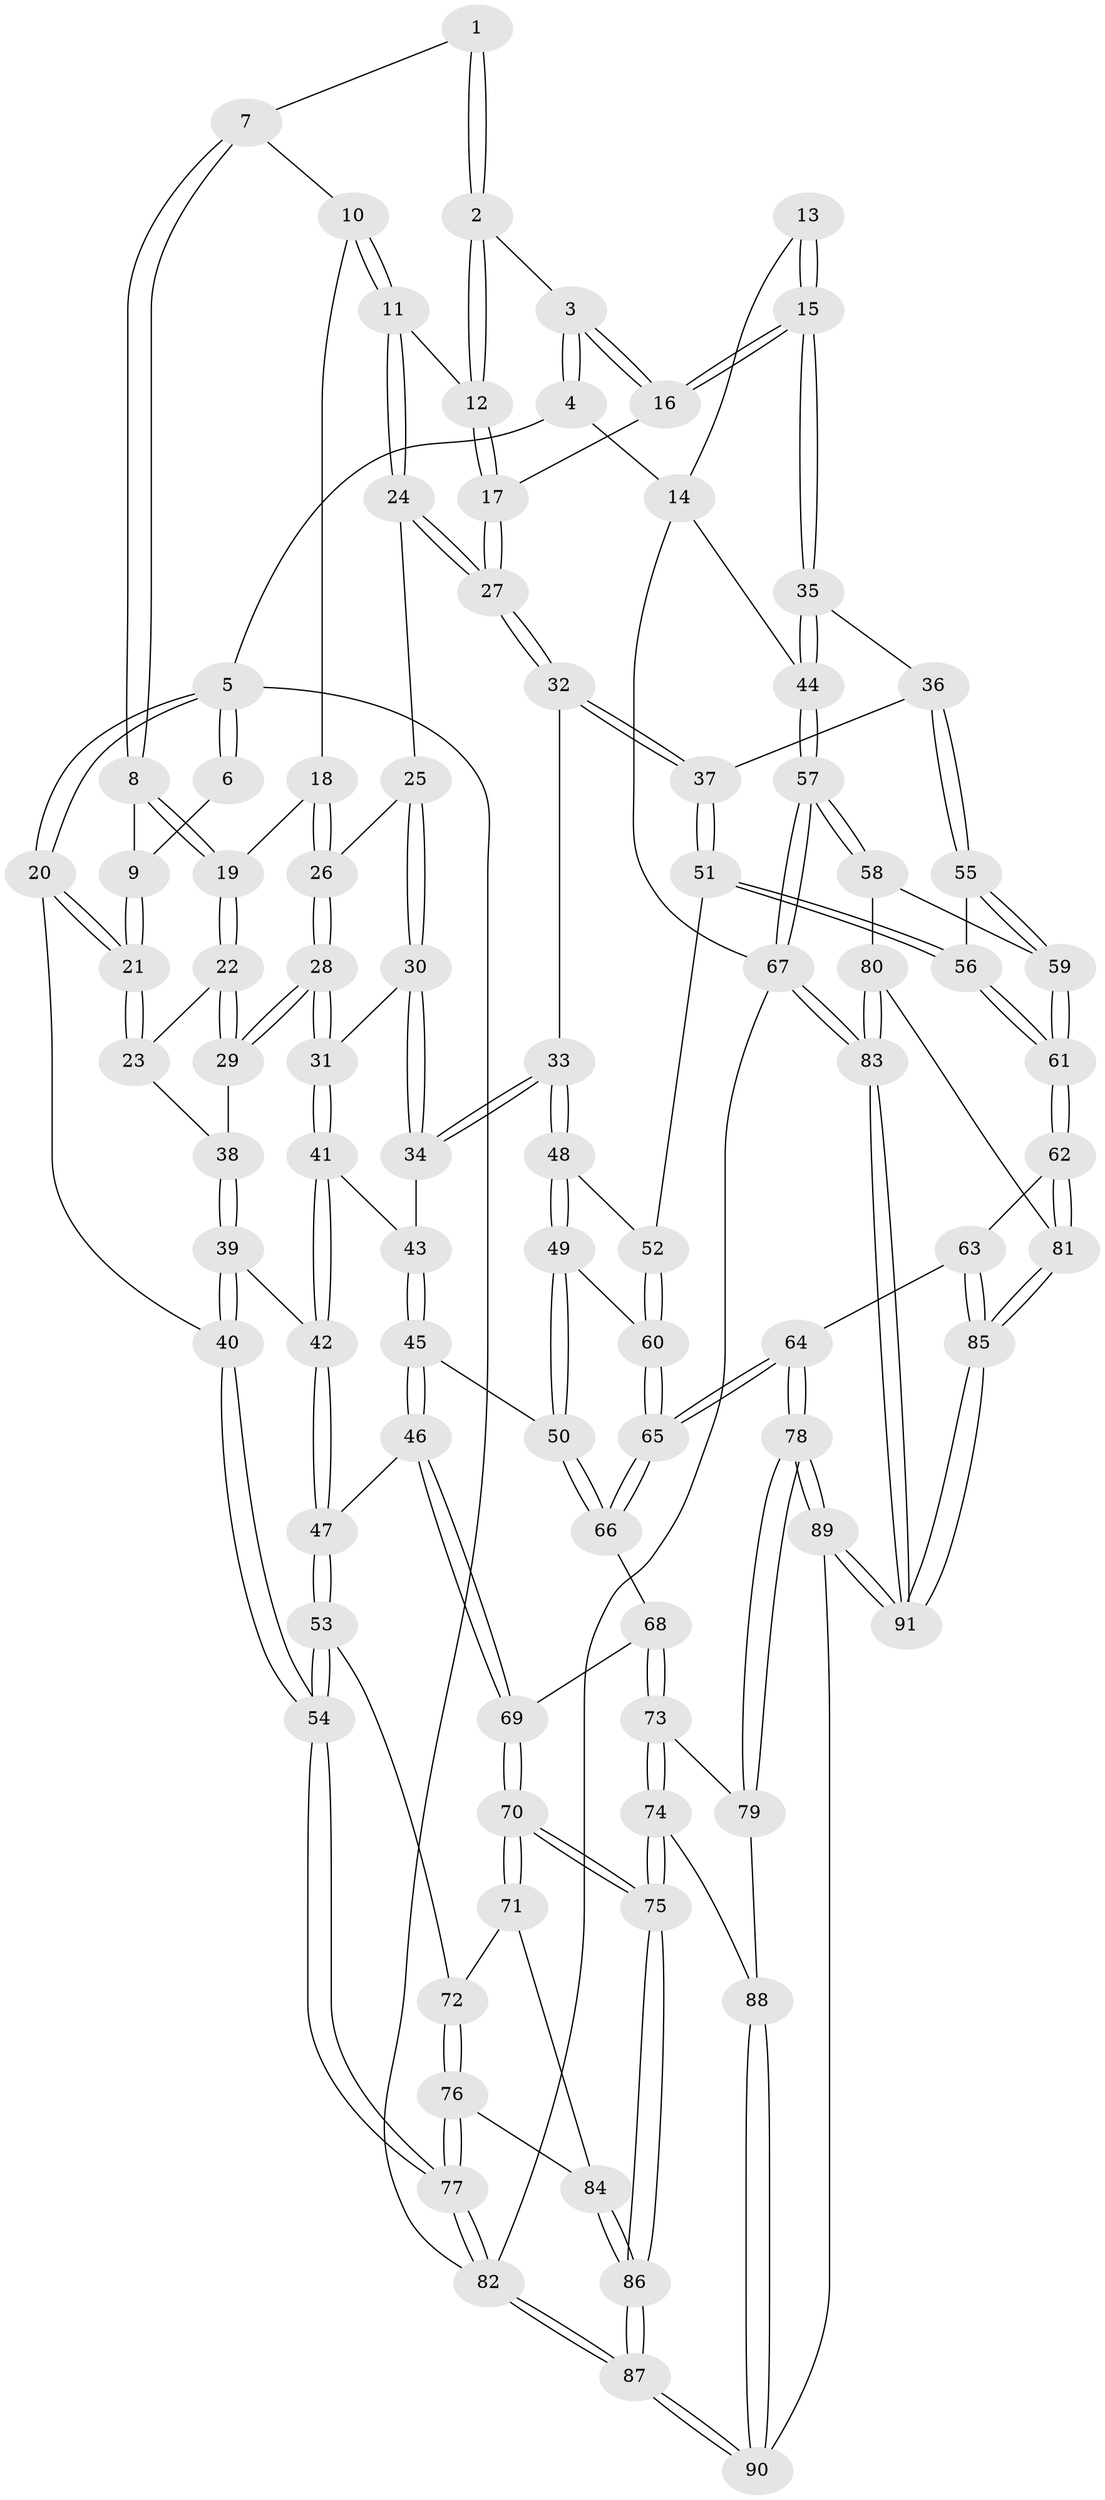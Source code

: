 // Generated by graph-tools (version 1.1) at 2025/38/03/09/25 02:38:23]
// undirected, 91 vertices, 224 edges
graph export_dot {
graph [start="1"]
  node [color=gray90,style=filled];
  1 [pos="+0.20145000353031997+0"];
  2 [pos="+0.5913257866321114+0"];
  3 [pos="+0.6804195971451272+0"];
  4 [pos="+0.7216029133612385+0"];
  5 [pos="+0+0"];
  6 [pos="+0.10737885591446766+0"];
  7 [pos="+0.20685385441761273+0"];
  8 [pos="+0.10596912976534825+0.10574144495392002"];
  9 [pos="+0.05857538126903075+0.11541173770951003"];
  10 [pos="+0.2810061683943953+0.076369644265723"];
  11 [pos="+0.5108570046585457+0.05653198619526966"];
  12 [pos="+0.5181241025453007+0.045607289287863104"];
  13 [pos="+0.8151720065625746+0"];
  14 [pos="+1+0.2213162707043762"];
  15 [pos="+0.894140904466891+0.323265584241926"];
  16 [pos="+0.7311270776911375+0.22870399518741705"];
  17 [pos="+0.7293709286687271+0.22847573143138966"];
  18 [pos="+0.2647826840748449+0.12025309482218693"];
  19 [pos="+0.19222867437203536+0.1540161539670171"];
  20 [pos="+0+0.19217575340815993"];
  21 [pos="+0+0.18748980005339802"];
  22 [pos="+0.184752002203835+0.2005154054550893"];
  23 [pos="+0+0.23367607852886277"];
  24 [pos="+0.48167041226418433+0.19301262885078635"];
  25 [pos="+0.42848240855682757+0.2287871124733073"];
  26 [pos="+0.3234866223213222+0.19393736119353008"];
  27 [pos="+0.5650510859368119+0.2660970129216012"];
  28 [pos="+0.21208056864603433+0.3306153186931874"];
  29 [pos="+0.19840141608371306+0.32749691616180177"];
  30 [pos="+0.39740039537765526+0.3170817773003418"];
  31 [pos="+0.2320872171841715+0.3430071965873149"];
  32 [pos="+0.5760711463171259+0.3922541723597014"];
  33 [pos="+0.45486348570760793+0.4417245571684207"];
  34 [pos="+0.4454323560204808+0.438946151408202"];
  35 [pos="+0.9237135259867193+0.3561993711013401"];
  36 [pos="+0.7974875637277228+0.4399509895926432"];
  37 [pos="+0.7196855022038076+0.4601460102300569"];
  38 [pos="+0.1969533222246924+0.32802254089660027"];
  39 [pos="+0.10941486929955399+0.4232113586513099"];
  40 [pos="+0+0.5756673934720721"];
  41 [pos="+0.2775919122775825+0.4425741813201929"];
  42 [pos="+0.24218444805711015+0.517510456954707"];
  43 [pos="+0.4059423861454262+0.4602716153696602"];
  44 [pos="+1+0.3712817783449857"];
  45 [pos="+0.33144779668387864+0.6209660903857589"];
  46 [pos="+0.24658963349582438+0.6511020591313929"];
  47 [pos="+0.2349786859120889+0.6458647144877865"];
  48 [pos="+0.48062711459468116+0.4985853958566268"];
  49 [pos="+0.49051746261154644+0.6070511185174492"];
  50 [pos="+0.47233957930767656+0.6498199801668055"];
  51 [pos="+0.6527082015835795+0.547764495272746"];
  52 [pos="+0.6481305482145997+0.5508208660544104"];
  53 [pos="+0.07344568483602784+0.6569877329859947"];
  54 [pos="+0+0.592842312943283"];
  55 [pos="+0.7919770355237211+0.5827425637049276"];
  56 [pos="+0.7226900142943606+0.6920719002986341"];
  57 [pos="+1+0.6452414162390415"];
  58 [pos="+0.9160108449094955+0.7550204047553724"];
  59 [pos="+0.8666151241704827+0.7489014820995636"];
  60 [pos="+0.6474293013608258+0.55161880691648"];
  61 [pos="+0.7177953017527123+0.7784575082328616"];
  62 [pos="+0.7140404679887477+0.7812813452472765"];
  63 [pos="+0.6980132959079557+0.7890109511158884"];
  64 [pos="+0.5684168837968245+0.7946729525887253"];
  65 [pos="+0.5655004897128949+0.7891624883098893"];
  66 [pos="+0.5269884724316237+0.7505946079045247"];
  67 [pos="+1+1"];
  68 [pos="+0.3077620411716732+0.7586781617919587"];
  69 [pos="+0.27461290107180764+0.7198410566233409"];
  70 [pos="+0.18734384883895677+0.8767621266893978"];
  71 [pos="+0.14501313540541616+0.8494869778497413"];
  72 [pos="+0.11830758750174594+0.7863642819128728"];
  73 [pos="+0.3258985664243822+0.8214392920323957"];
  74 [pos="+0.20547944787610037+0.8985227329845602"];
  75 [pos="+0.20024285212954757+0.9007930617688794"];
  76 [pos="+0.04507624789286393+0.884324116931265"];
  77 [pos="+0+0.8759416790875885"];
  78 [pos="+0.5340077546669431+0.8672320721402924"];
  79 [pos="+0.35802315371826365+0.8634468072235189"];
  80 [pos="+0.9112429370495716+0.8059832600734227"];
  81 [pos="+0.8306772748036256+0.9103158961175205"];
  82 [pos="+0+1"];
  83 [pos="+1+1"];
  84 [pos="+0.07990587847078766+0.8882652991738345"];
  85 [pos="+0.8150388671938801+1"];
  86 [pos="+0.20298272683324534+1"];
  87 [pos="+0.20928859002161515+1"];
  88 [pos="+0.3451572695938185+0.8910496874244098"];
  89 [pos="+0.5398720847223544+1"];
  90 [pos="+0.26935260956018153+1"];
  91 [pos="+0.8245650523552361+1"];
  1 -- 2;
  1 -- 2;
  1 -- 7;
  2 -- 3;
  2 -- 12;
  2 -- 12;
  3 -- 4;
  3 -- 4;
  3 -- 16;
  3 -- 16;
  4 -- 5;
  4 -- 14;
  5 -- 6;
  5 -- 6;
  5 -- 20;
  5 -- 20;
  5 -- 82;
  6 -- 9;
  7 -- 8;
  7 -- 8;
  7 -- 10;
  8 -- 9;
  8 -- 19;
  8 -- 19;
  9 -- 21;
  9 -- 21;
  10 -- 11;
  10 -- 11;
  10 -- 18;
  11 -- 12;
  11 -- 24;
  11 -- 24;
  12 -- 17;
  12 -- 17;
  13 -- 14;
  13 -- 15;
  13 -- 15;
  14 -- 44;
  14 -- 67;
  15 -- 16;
  15 -- 16;
  15 -- 35;
  15 -- 35;
  16 -- 17;
  17 -- 27;
  17 -- 27;
  18 -- 19;
  18 -- 26;
  18 -- 26;
  19 -- 22;
  19 -- 22;
  20 -- 21;
  20 -- 21;
  20 -- 40;
  21 -- 23;
  21 -- 23;
  22 -- 23;
  22 -- 29;
  22 -- 29;
  23 -- 38;
  24 -- 25;
  24 -- 27;
  24 -- 27;
  25 -- 26;
  25 -- 30;
  25 -- 30;
  26 -- 28;
  26 -- 28;
  27 -- 32;
  27 -- 32;
  28 -- 29;
  28 -- 29;
  28 -- 31;
  28 -- 31;
  29 -- 38;
  30 -- 31;
  30 -- 34;
  30 -- 34;
  31 -- 41;
  31 -- 41;
  32 -- 33;
  32 -- 37;
  32 -- 37;
  33 -- 34;
  33 -- 34;
  33 -- 48;
  33 -- 48;
  34 -- 43;
  35 -- 36;
  35 -- 44;
  35 -- 44;
  36 -- 37;
  36 -- 55;
  36 -- 55;
  37 -- 51;
  37 -- 51;
  38 -- 39;
  38 -- 39;
  39 -- 40;
  39 -- 40;
  39 -- 42;
  40 -- 54;
  40 -- 54;
  41 -- 42;
  41 -- 42;
  41 -- 43;
  42 -- 47;
  42 -- 47;
  43 -- 45;
  43 -- 45;
  44 -- 57;
  44 -- 57;
  45 -- 46;
  45 -- 46;
  45 -- 50;
  46 -- 47;
  46 -- 69;
  46 -- 69;
  47 -- 53;
  47 -- 53;
  48 -- 49;
  48 -- 49;
  48 -- 52;
  49 -- 50;
  49 -- 50;
  49 -- 60;
  50 -- 66;
  50 -- 66;
  51 -- 52;
  51 -- 56;
  51 -- 56;
  52 -- 60;
  52 -- 60;
  53 -- 54;
  53 -- 54;
  53 -- 72;
  54 -- 77;
  54 -- 77;
  55 -- 56;
  55 -- 59;
  55 -- 59;
  56 -- 61;
  56 -- 61;
  57 -- 58;
  57 -- 58;
  57 -- 67;
  57 -- 67;
  58 -- 59;
  58 -- 80;
  59 -- 61;
  59 -- 61;
  60 -- 65;
  60 -- 65;
  61 -- 62;
  61 -- 62;
  62 -- 63;
  62 -- 81;
  62 -- 81;
  63 -- 64;
  63 -- 85;
  63 -- 85;
  64 -- 65;
  64 -- 65;
  64 -- 78;
  64 -- 78;
  65 -- 66;
  65 -- 66;
  66 -- 68;
  67 -- 83;
  67 -- 83;
  67 -- 82;
  68 -- 69;
  68 -- 73;
  68 -- 73;
  69 -- 70;
  69 -- 70;
  70 -- 71;
  70 -- 71;
  70 -- 75;
  70 -- 75;
  71 -- 72;
  71 -- 84;
  72 -- 76;
  72 -- 76;
  73 -- 74;
  73 -- 74;
  73 -- 79;
  74 -- 75;
  74 -- 75;
  74 -- 88;
  75 -- 86;
  75 -- 86;
  76 -- 77;
  76 -- 77;
  76 -- 84;
  77 -- 82;
  77 -- 82;
  78 -- 79;
  78 -- 79;
  78 -- 89;
  78 -- 89;
  79 -- 88;
  80 -- 81;
  80 -- 83;
  80 -- 83;
  81 -- 85;
  81 -- 85;
  82 -- 87;
  82 -- 87;
  83 -- 91;
  83 -- 91;
  84 -- 86;
  84 -- 86;
  85 -- 91;
  85 -- 91;
  86 -- 87;
  86 -- 87;
  87 -- 90;
  87 -- 90;
  88 -- 90;
  88 -- 90;
  89 -- 90;
  89 -- 91;
  89 -- 91;
}
